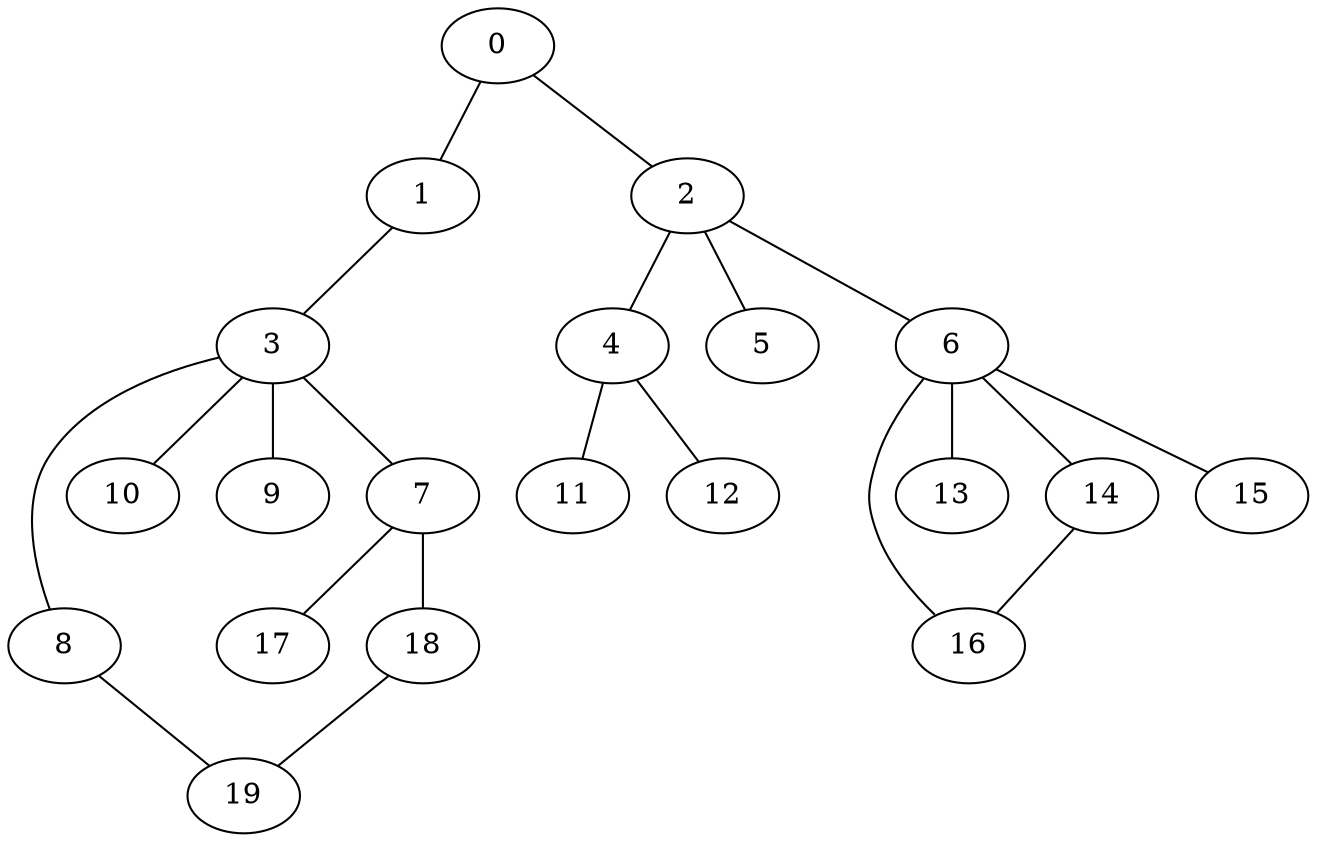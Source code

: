 
graph graphname {
    0 -- 1
0 -- 2
1 -- 3
2 -- 4
2 -- 5
2 -- 6
3 -- 8
3 -- 10
3 -- 9
3 -- 7
4 -- 11
4 -- 12
6 -- 16
6 -- 13
6 -- 14
6 -- 15
7 -- 17
7 -- 18
8 -- 19
14 -- 16
18 -- 19

}

